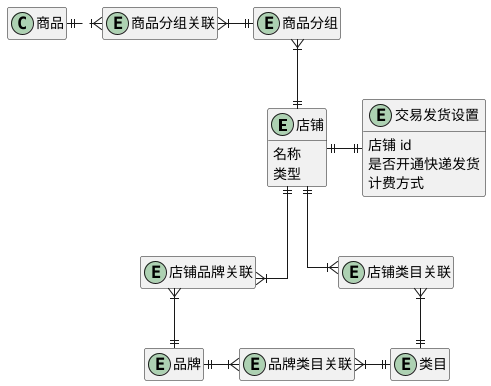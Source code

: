 @startuml 店铺UML
hide empty members
skinparam linetype ortho

entity 店铺 {
    名称
    ' 旗舰店、专卖店、专营店、自营店
    类型
}
entity 品牌 {

}
entity 店铺品牌关联 {

}
entity 类目 {

}
entity 店铺类目关联 {

}
entity 品牌类目关联 {

}
entity 交易发货设置 {
    店铺 id
    是否开通快递发货
    ' 0-按商品累加运费
    ' 1-组合运费（推荐使用）
    计费方式
}

店铺 ||--|{ 店铺品牌关联
店铺品牌关联 }|--|| 品牌
店铺 ||--|{ 店铺类目关联
店铺类目关联 }|--|| 类目
品牌 ||-|{ 品牌类目关联
品牌类目关联 }|-|| 类目
店铺 ||-|| 交易发货设置


' ==================== 分组 ====================
entity 商品分组 {

}
entity 商品分组关联 {

}

店铺 ||-u-|{ 商品分组
商品分组关联 }|-|| 商品分组
商品 ||.|{ 商品分组关联

@enduml